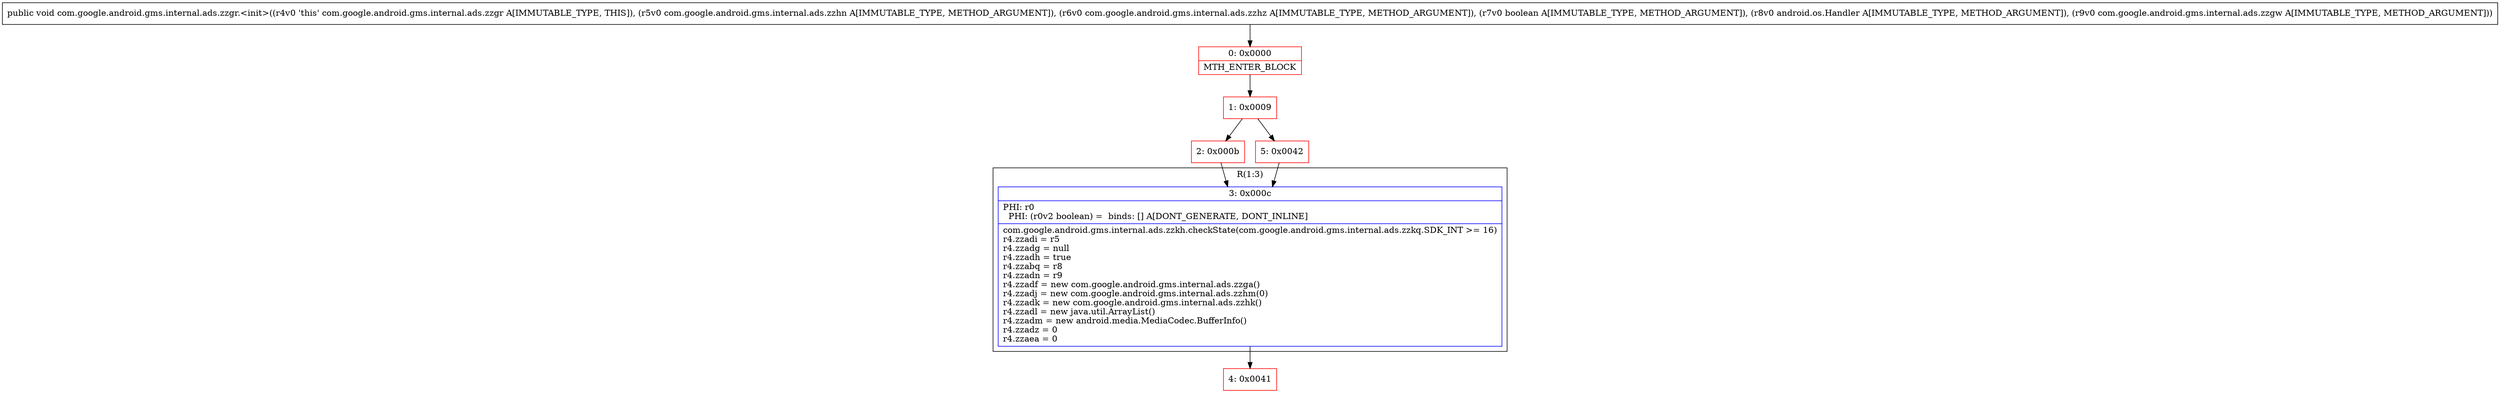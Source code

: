 digraph "CFG forcom.google.android.gms.internal.ads.zzgr.\<init\>(Lcom\/google\/android\/gms\/internal\/ads\/zzhn;Lcom\/google\/android\/gms\/internal\/ads\/zzhz;ZLandroid\/os\/Handler;Lcom\/google\/android\/gms\/internal\/ads\/zzgw;)V" {
subgraph cluster_Region_2058113165 {
label = "R(1:3)";
node [shape=record,color=blue];
Node_3 [shape=record,label="{3\:\ 0x000c|PHI: r0 \l  PHI: (r0v2 boolean) =  binds: [] A[DONT_GENERATE, DONT_INLINE]\l|com.google.android.gms.internal.ads.zzkh.checkState(com.google.android.gms.internal.ads.zzkq.SDK_INT \>= 16)\lr4.zzadi = r5\lr4.zzadg = null\lr4.zzadh = true\lr4.zzabq = r8\lr4.zzadn = r9\lr4.zzadf = new com.google.android.gms.internal.ads.zzga()\lr4.zzadj = new com.google.android.gms.internal.ads.zzhm(0)\lr4.zzadk = new com.google.android.gms.internal.ads.zzhk()\lr4.zzadl = new java.util.ArrayList()\lr4.zzadm = new android.media.MediaCodec.BufferInfo()\lr4.zzadz = 0\lr4.zzaea = 0\l}"];
}
Node_0 [shape=record,color=red,label="{0\:\ 0x0000|MTH_ENTER_BLOCK\l}"];
Node_1 [shape=record,color=red,label="{1\:\ 0x0009}"];
Node_2 [shape=record,color=red,label="{2\:\ 0x000b}"];
Node_4 [shape=record,color=red,label="{4\:\ 0x0041}"];
Node_5 [shape=record,color=red,label="{5\:\ 0x0042}"];
MethodNode[shape=record,label="{public void com.google.android.gms.internal.ads.zzgr.\<init\>((r4v0 'this' com.google.android.gms.internal.ads.zzgr A[IMMUTABLE_TYPE, THIS]), (r5v0 com.google.android.gms.internal.ads.zzhn A[IMMUTABLE_TYPE, METHOD_ARGUMENT]), (r6v0 com.google.android.gms.internal.ads.zzhz A[IMMUTABLE_TYPE, METHOD_ARGUMENT]), (r7v0 boolean A[IMMUTABLE_TYPE, METHOD_ARGUMENT]), (r8v0 android.os.Handler A[IMMUTABLE_TYPE, METHOD_ARGUMENT]), (r9v0 com.google.android.gms.internal.ads.zzgw A[IMMUTABLE_TYPE, METHOD_ARGUMENT])) }"];
MethodNode -> Node_0;
Node_3 -> Node_4;
Node_0 -> Node_1;
Node_1 -> Node_2;
Node_1 -> Node_5;
Node_2 -> Node_3;
Node_5 -> Node_3;
}

